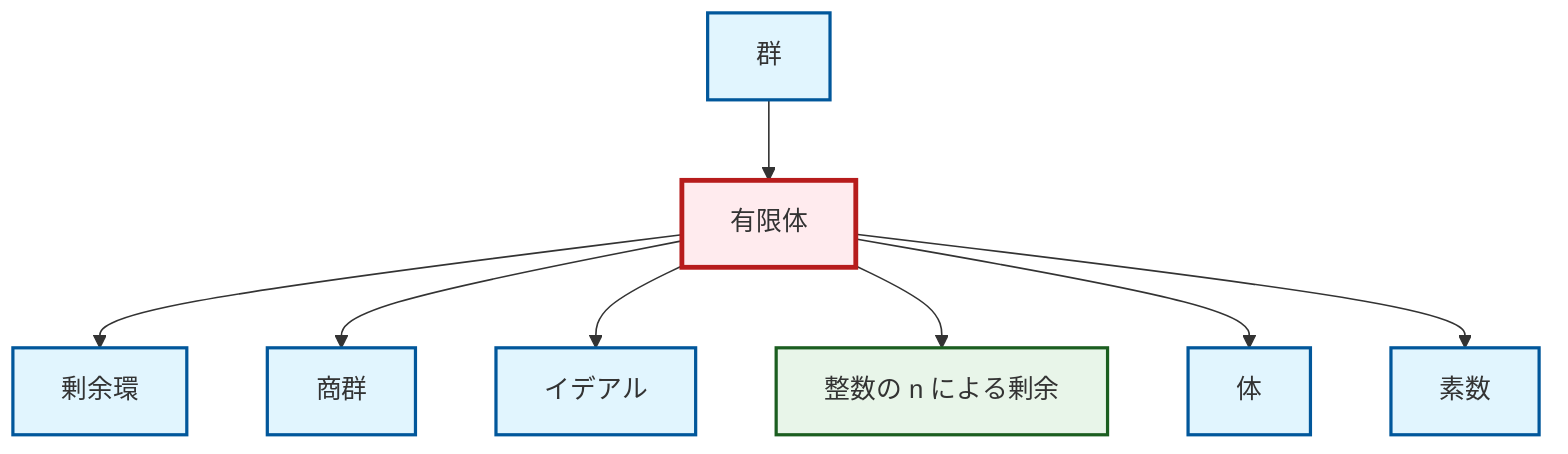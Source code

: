 graph TD
    classDef definition fill:#e1f5fe,stroke:#01579b,stroke-width:2px
    classDef theorem fill:#f3e5f5,stroke:#4a148c,stroke-width:2px
    classDef axiom fill:#fff3e0,stroke:#e65100,stroke-width:2px
    classDef example fill:#e8f5e9,stroke:#1b5e20,stroke-width:2px
    classDef current fill:#ffebee,stroke:#b71c1c,stroke-width:3px
    def-ideal["イデアル"]:::definition
    def-prime["素数"]:::definition
    def-group["群"]:::definition
    def-quotient-group["商群"]:::definition
    ex-quotient-integers-mod-n["整数の n による剰余"]:::example
    def-quotient-ring["剰余環"]:::definition
    ex-finite-field["有限体"]:::example
    def-field["体"]:::definition
    ex-finite-field --> def-quotient-ring
    ex-finite-field --> def-quotient-group
    ex-finite-field --> def-ideal
    ex-finite-field --> ex-quotient-integers-mod-n
    def-group --> ex-finite-field
    ex-finite-field --> def-field
    ex-finite-field --> def-prime
    class ex-finite-field current